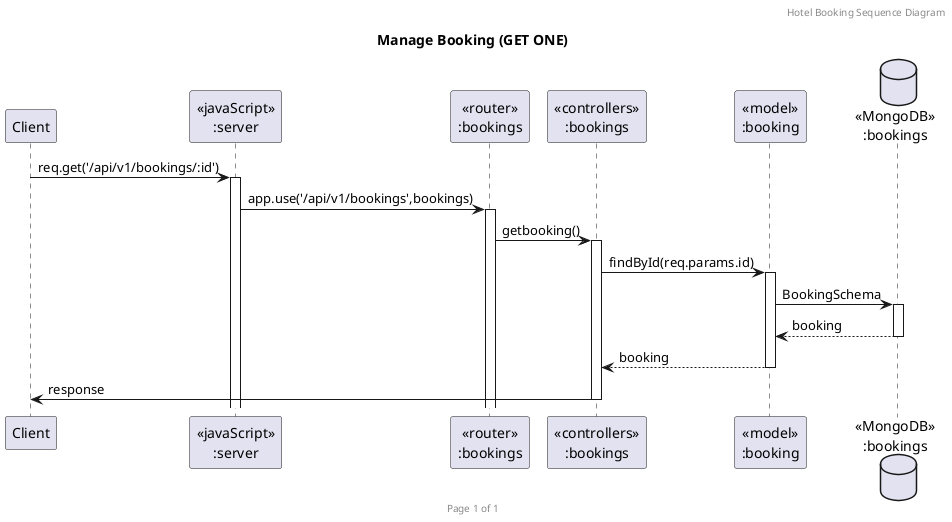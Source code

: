 @startuml Manage Booking (GET ONE)

header Hotel Booking Sequence Diagram
footer Page %page% of %lastpage%
title "Manage Booking (GET ONE)"

participant "Client" as client
participant "<<javaScript>>\n:server" as server
participant "<<router>>\n:bookings" as routerBookings
participant "<<controllers>>\n:bookings" as controllersBookings
participant "<<model>>\n:booking" as modelBooking
database "<<MongoDB>>\n:bookings" as BookingsDatabase

client->server ++:req.get('/api/v1/bookings/:id')
server->routerBookings ++:app.use('/api/v1/bookings',bookings)
routerBookings -> controllersBookings ++:getbooking()
controllersBookings->modelBooking ++:findById(req.params.id)
modelBooking ->BookingsDatabase ++: BookingSchema
BookingsDatabase --> modelBooking --: booking
controllersBookings <-- modelBooking --:booking
controllersBookings->client --:response

@enduml
